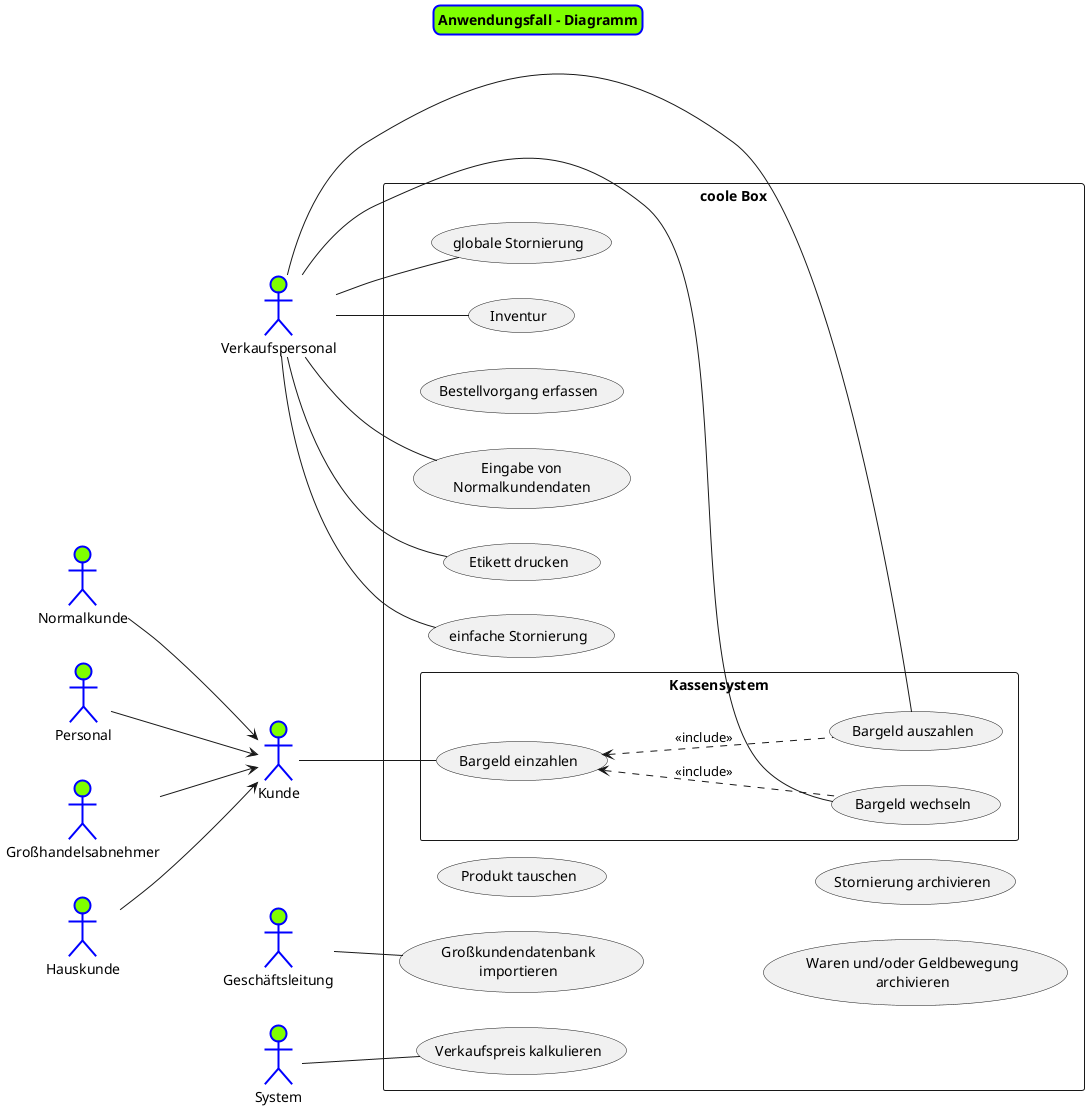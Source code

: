 @startuml
skinparam titleBorderRoundCorner 15
skinparam titleBorderThickness 2
skinparam titleBorderColor blue
skinparam titleBackgroundColor Chartreuse

title Anwendungsfall - Diagramm


' === Kunden === '
:Kunde: as ku
:Normalkunde: as nku
:Personal: as pku
:Großhandelsabnehmer: as gha
:Hauskunde: as hku

left to right direction
nku --> ku
pku --> ku
gha --> ku
hku --> ku


' === Personal === '
:Verkaufspersonal: as vp
:Geschäftsleitung: as gl

' === Sonstiges === '
:System: as sys

' === Y === '
rectangle "coole Box"{
    (Inventur) as inv
    '(Pfand auszahlen)
    (Produkt tauschen)
    (Großkundendatenbank\nimportieren) as grokudb_imp
    (Verkaufspreis kalkulieren) as vp_calc
    (Eingabe von\nNormalkundendaten) as eg_nkd
    (Etikett drucken) as et_dr
    (Bestellvorgang erfassen)
    (Waren und/oder Geldbewegung\narchivieren)
    (einfache Stornierung) as l_st
    (globale Stornierung) as g_st
    (Stornierung archivieren)

    rectangle "Kassensystem"{
            (Bargeld einzahlen) as bg_ez
            (Bargeld auszahlen) as bg_az
            (Bargeld wechseln) as bg_we


            ku -- bg_ez

            vp -- bg_we
            vp -- bg_az

            bg_ez <.. bg_we: <<include>>
            bg_ez <.. bg_az: <<include>>
        }


    '



    '
    vp -- inv
    vp -- et_dr
    vp -- eg_nkd
    vp -- l_st
    vp -- g_st


    '
    gl -- grokudb_imp

    '
    sys -- vp_calc





}

@enduml
